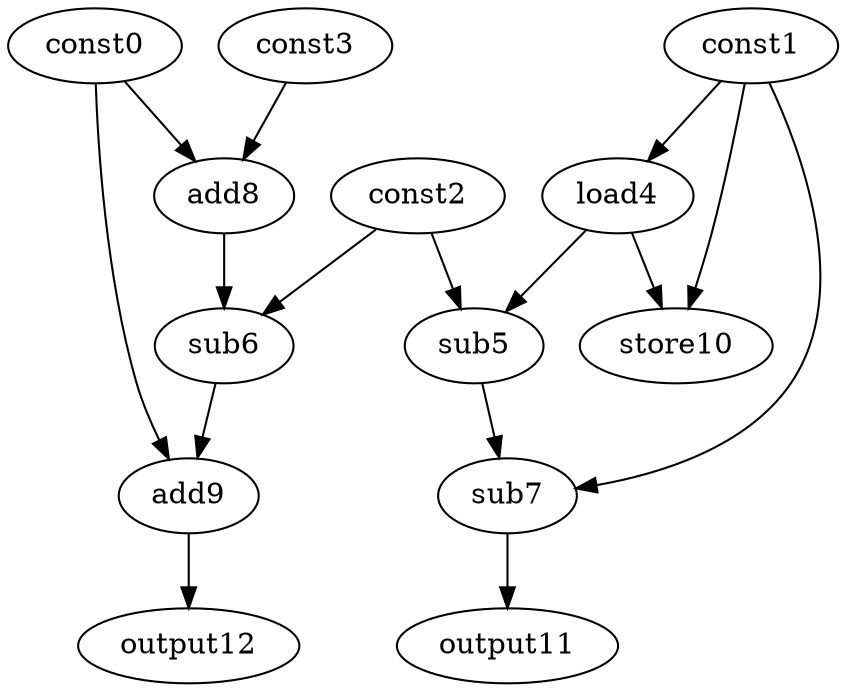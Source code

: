 digraph G { 
const0[opcode=const]; 
const1[opcode=const]; 
const2[opcode=const]; 
const3[opcode=const]; 
load4[opcode=load]; 
sub5[opcode=sub]; 
sub6[opcode=sub]; 
sub7[opcode=sub]; 
add8[opcode=add]; 
add9[opcode=add]; 
store10[opcode=store]; 
output11[opcode=output]; 
output12[opcode=output]; 
const1->load4[operand=0];
const0->add8[operand=0];
const3->add8[operand=1];
const2->sub5[operand=0];
load4->sub5[operand=1];
add8->sub6[operand=0];
const2->sub6[operand=1];
const1->store10[operand=0];
load4->store10[operand=1];
const1->sub7[operand=0];
sub5->sub7[operand=1];
const0->add9[operand=0];
sub6->add9[operand=1];
sub7->output11[operand=0];
add9->output12[operand=0];
}
